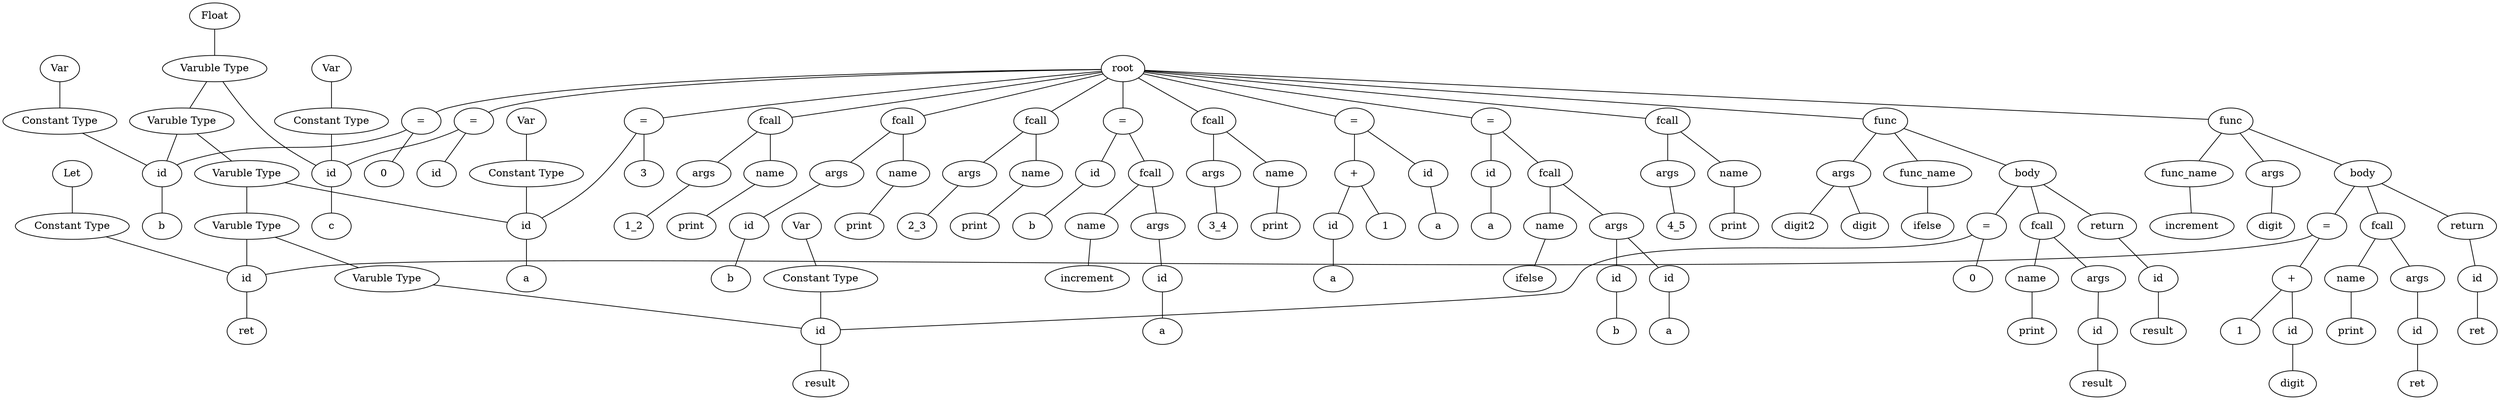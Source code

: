 graph graphname {
root;
func0[label = "func"];
root--func0;
func0name[label = "func_name"];
expr0[label = "ifelse"];
func0name--expr0;
func0--func0name;
func0args[label = " args "];
func0 -- func0args;
expr1[label = "digit"];
func0args--expr1;
expr2[label = "digit2"];
func0args--expr2;
func0body[label = " body "];
func0 -- func0body;
assign0[label = "="];
func0body--assign0;
expr3[label = "id"];
assign0--expr3;
type0[label = "Varuble Type"];
type0--expr3;
type1[label = "Int"];
type1--type0;
consttype0[label = "Constant Type"];
consttype0--expr3;
consttype1[label = "Var"];
consttype1--consttype0;
expr4[label = "result"];
expr3--expr4;
expr5[label = "0"];
assign0--expr5;
expr6[label = "fcall"];
func0body--expr6;
expr6name[label = "name"];
expr7[label = "print"];
expr6name--expr7;
expr6--expr6name;
expr6args[label = " args "];
expr6 -- expr6args;
expr8[label = "id"];
expr6args--expr8;
expr9[label = "result"];
expr8--expr9;
return1[label = "return"];
func0body--return1;
expr10[label = "id"];
return1--expr10;
expr11[label = "result"];
expr10--expr11;
func1[label = "func"];
root--func1;
func1name[label = "func_name"];
expr12[label = "increment"];
func1name--expr12;
func1--func1name;
func1args[label = " args "];
func1 -- func1args;
expr13[label = "digit"];
func1args--expr13;
func1body[label = " body "];
func1 -- func1body;
assign2[label = "="];
func1body--assign2;
expr14[label = "id"];
assign2--expr14;
type1[label = "Varuble Type"];
type1--expr14;
type2[label = "Int"];
type2--type1;
consttype2[label = "Constant Type"];
consttype2--expr14;
consttype3[label = "Let"];
consttype3--consttype2;
expr15[label = "ret"];
expr14--expr15;
expr16[label = "+"];
assign2--expr16;
expr17[label = "id"];
expr16--expr17;
expr18[label = "digit"];
expr17--expr18;
expr19[label = "1"];
expr16--expr19;
expr20[label = "fcall"];
func1body--expr20;
expr20name[label = "name"];
expr21[label = "print"];
expr20name--expr21;
expr20--expr20name;
expr20args[label = " args "];
expr20 -- expr20args;
expr22[label = "id"];
expr20args--expr22;
expr23[label = "ret"];
expr22--expr23;
return3[label = "return"];
func1body--return3;
expr24[label = "id"];
return3--expr24;
expr25[label = "ret"];
expr24--expr25;
expr26[label = "fcall"];
root--expr26;
expr26name[label = "name"];
expr27[label = "print"];
expr26name--expr27;
expr26--expr26name;
expr26args[label = " args "];
expr26 -- expr26args;
expr28[label = "1_2"];
expr26args--expr28;
assign4[label = "="];
root--assign4;
expr29[label = "id"];
assign4--expr29;
type2[label = "Varuble Type"];
type2--expr29;
type3[label = "Int"];
type3--type2;
consttype4[label = "Constant Type"];
consttype4--expr29;
consttype5[label = "Var"];
consttype5--consttype4;
expr30[label = "a"];
expr29--expr30;
expr31[label = "3"];
assign4--expr31;
assign5[label = "="];
root--assign5;
expr32[label = "id"];
assign5--expr32;
type3[label = "Varuble Type"];
type3--expr32;
type4[label = "Int"];
type4--type3;
consttype6[label = "Constant Type"];
consttype6--expr32;
consttype7[label = "Var"];
consttype7--consttype6;
expr33[label = "b"];
expr32--expr33;
expr34[label = "0"];
assign5--expr34;
assign6[label = "="];
root--assign6;
expr35[label = "id"];
assign6--expr35;
type4[label = "Varuble Type"];
type4--expr35;
type5[label = "Float"];
type5--type4;
consttype8[label = "Constant Type"];
consttype8--expr35;
consttype9[label = "Var"];
consttype9--consttype8;
expr36[label = "c"];
expr35--expr36;
expr37[label = "id"];
assign6--expr37;
assign7[label = "="];
root--assign7;
expr38[label = "id"];
assign7--expr38;
expr39[label = "b"];
expr38--expr39;
expr40[label = "fcall"];
assign7--expr40;
expr40name[label = "name"];
expr41[label = "increment"];
expr40name--expr41;
expr40--expr40name;
expr40args[label = " args "];
expr40 -- expr40args;
expr42[label = "id"];
expr40args--expr42;
expr43[label = "a"];
expr42--expr43;
expr44[label = "fcall"];
root--expr44;
expr44name[label = "name"];
expr45[label = "print"];
expr44name--expr45;
expr44--expr44name;
expr44args[label = " args "];
expr44 -- expr44args;
expr46[label = "2_3"];
expr44args--expr46;
expr47[label = "fcall"];
root--expr47;
expr47name[label = "name"];
expr48[label = "print"];
expr47name--expr48;
expr47--expr47name;
expr47args[label = " args "];
expr47 -- expr47args;
expr49[label = "id"];
expr47args--expr49;
expr50[label = "b"];
expr49--expr50;
expr51[label = "fcall"];
root--expr51;
expr51name[label = "name"];
expr52[label = "print"];
expr51name--expr52;
expr51--expr51name;
expr51args[label = " args "];
expr51 -- expr51args;
expr53[label = "3_4"];
expr51args--expr53;
assign8[label = "="];
root--assign8;
expr54[label = "id"];
assign8--expr54;
expr55[label = "a"];
expr54--expr55;
expr56[label = "+"];
assign8--expr56;
expr57[label = "id"];
expr56--expr57;
expr58[label = "a"];
expr57--expr58;
expr59[label = "1"];
expr56--expr59;
assign9[label = "="];
root--assign9;
expr60[label = "id"];
assign9--expr60;
expr61[label = "a"];
expr60--expr61;
expr62[label = "fcall"];
assign9--expr62;
expr62name[label = "name"];
expr63[label = "ifelse"];
expr62name--expr63;
expr62--expr62name;
expr62args[label = " args "];
expr62 -- expr62args;
expr64[label = "id"];
expr62args--expr64;
expr65[label = "a"];
expr64--expr65;
expr66[label = "id"];
expr62args--expr66;
expr67[label = "b"];
expr66--expr67;
expr68[label = "fcall"];
root--expr68;
expr68name[label = "name"];
expr69[label = "print"];
expr68name--expr69;
expr68--expr68name;
expr68args[label = " args "];
expr68 -- expr68args;
expr70[label = "4_5"];
expr68args--expr70;
}
